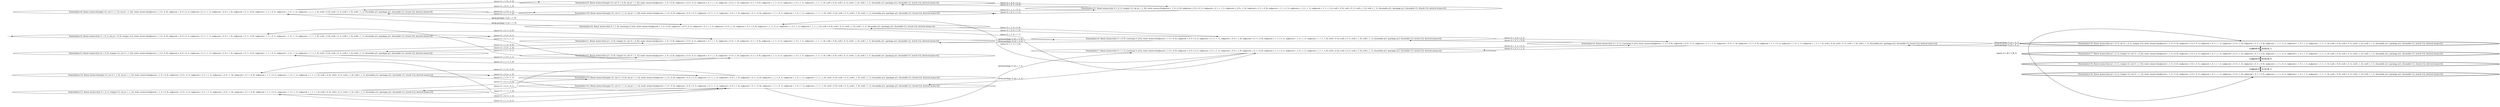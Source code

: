 digraph {
rankdir="LR"
s0[label="State(index=0, fluent atoms=[(at t1 c_0_1), (at p1 c_0_0), (empty t1)], static atoms=[(adjacent c_1_0 c_0_0), (adjacent c_0_0 c_0_1), (adjacent c_0_1 c_1_1), (adjacent c_0_0 c_1_0), (adjacent c_0_1 c_0_0), (adjacent c_1_1 c_0_1), (adjacent c_1_0 c_1_1), (adjacent c_1_1 c_1_0), (cell c_0_0), (cell c_0_1), (cell c_1_0), (cell c_1_1), (locatable p1), (package p1), (locatable t1), (truck t1)], derived atoms=[])"]
s1[label="State(index=1, fluent atoms=[(at p1 c_0_0), (empty t1), (at t1 c_0_0)], static atoms=[(adjacent c_1_0 c_0_0), (adjacent c_0_0 c_0_1), (adjacent c_0_1 c_1_1), (adjacent c_0_0 c_1_0), (adjacent c_0_1 c_0_0), (adjacent c_1_1 c_0_1), (adjacent c_1_0 c_1_1), (adjacent c_1_1 c_1_0), (cell c_0_0), (cell c_0_1), (cell c_1_0), (cell c_1_1), (locatable p1), (package p1), (locatable t1), (truck t1)], derived atoms=[])"]
s2[label="State(index=2, fluent atoms=[(at p1 c_0_0), (empty t1), (at t1 c_1_1)], static atoms=[(adjacent c_1_0 c_0_0), (adjacent c_0_0 c_0_1), (adjacent c_0_1 c_1_1), (adjacent c_0_0 c_1_0), (adjacent c_0_1 c_0_0), (adjacent c_1_1 c_0_1), (adjacent c_1_0 c_1_1), (adjacent c_1_1 c_1_0), (cell c_0_0), (cell c_0_1), (cell c_1_0), (cell c_1_1), (locatable p1), (package p1), (locatable t1), (truck t1)], derived atoms=[])"]
s3[label="State(index=3, fluent atoms=[(at p1 c_0_0), (empty t1), (at t1 c_1_0)], static atoms=[(adjacent c_1_0 c_0_0), (adjacent c_0_0 c_0_1), (adjacent c_0_1 c_1_1), (adjacent c_0_0 c_1_0), (adjacent c_0_1 c_0_0), (adjacent c_1_1 c_0_1), (adjacent c_1_0 c_1_1), (adjacent c_1_1 c_1_0), (cell c_0_0), (cell c_0_1), (cell c_1_0), (cell c_1_1), (locatable p1), (package p1), (locatable t1), (truck t1)], derived atoms=[])"]
s4[label="State(index=4, fluent atoms=[(at t1 c_0_0), (carrying t1 p1)], static atoms=[(adjacent c_1_0 c_0_0), (adjacent c_0_0 c_0_1), (adjacent c_0_1 c_1_1), (adjacent c_0_0 c_1_0), (adjacent c_0_1 c_0_0), (adjacent c_1_1 c_0_1), (adjacent c_1_0 c_1_1), (adjacent c_1_1 c_1_0), (cell c_0_0), (cell c_0_1), (cell c_1_0), (cell c_1_1), (locatable p1), (package p1), (locatable t1), (truck t1)], derived atoms=[])"]
s5[label="State(index=5, fluent atoms=[(at t1 c_0_1), (carrying t1 p1)], static atoms=[(adjacent c_1_0 c_0_0), (adjacent c_0_0 c_0_1), (adjacent c_0_1 c_1_1), (adjacent c_0_0 c_1_0), (adjacent c_0_1 c_0_0), (adjacent c_1_1 c_0_1), (adjacent c_1_0 c_1_1), (adjacent c_1_1 c_1_0), (cell c_0_0), (cell c_0_1), (cell c_1_0), (cell c_1_1), (locatable p1), (package p1), (locatable t1), (truck t1)], derived atoms=[])"]
s6[label="State(index=6, fluent atoms=[(at t1 c_1_0), (carrying t1 p1)], static atoms=[(adjacent c_1_0 c_0_0), (adjacent c_0_0 c_0_1), (adjacent c_0_1 c_1_1), (adjacent c_0_0 c_1_0), (adjacent c_0_1 c_0_0), (adjacent c_1_1 c_0_1), (adjacent c_1_0 c_1_1), (adjacent c_1_1 c_1_0), (cell c_0_0), (cell c_0_1), (cell c_1_0), (cell c_1_1), (locatable p1), (package p1), (locatable t1), (truck t1)], derived atoms=[])"]
s7[label="State(index=7, fluent atoms=[(at t1 c_1_1), (carrying t1 p1)], static atoms=[(adjacent c_1_0 c_0_0), (adjacent c_0_0 c_0_1), (adjacent c_0_1 c_1_1), (adjacent c_0_0 c_1_0), (adjacent c_0_1 c_0_0), (adjacent c_1_1 c_0_1), (adjacent c_1_0 c_1_1), (adjacent c_1_1 c_1_0), (cell c_0_0), (cell c_0_1), (cell c_1_0), (cell c_1_1), (locatable p1), (package p1), (locatable t1), (truck t1)], derived atoms=[])"]
s8[label="State(index=8, fluent atoms=[(empty t1), (at t1 c_1_0), (at p1 c_1_0)], static atoms=[(adjacent c_1_0 c_0_0), (adjacent c_0_0 c_0_1), (adjacent c_0_1 c_1_1), (adjacent c_0_0 c_1_0), (adjacent c_0_1 c_0_0), (adjacent c_1_1 c_0_1), (adjacent c_1_0 c_1_1), (adjacent c_1_1 c_1_0), (cell c_0_0), (cell c_0_1), (cell c_1_0), (cell c_1_1), (locatable p1), (package p1), (locatable t1), (truck t1)], derived atoms=[])"]
s9[label="State(index=9, fluent atoms=[(empty t1), (at t1 c_0_0), (at p1 c_1_0)], static atoms=[(adjacent c_1_0 c_0_0), (adjacent c_0_0 c_0_1), (adjacent c_0_1 c_1_1), (adjacent c_0_0 c_1_0), (adjacent c_0_1 c_0_0), (adjacent c_1_1 c_0_1), (adjacent c_1_0 c_1_1), (adjacent c_1_1 c_1_0), (cell c_0_0), (cell c_0_1), (cell c_1_0), (cell c_1_1), (locatable p1), (package p1), (locatable t1), (truck t1)], derived atoms=[])"]
s10[label="State(index=10, fluent atoms=[(empty t1), (at t1 c_1_1), (at p1 c_1_0)], static atoms=[(adjacent c_1_0 c_0_0), (adjacent c_0_0 c_0_1), (adjacent c_0_1 c_1_1), (adjacent c_0_0 c_1_0), (adjacent c_0_1 c_0_0), (adjacent c_1_1 c_0_1), (adjacent c_1_0 c_1_1), (adjacent c_1_1 c_1_0), (cell c_0_0), (cell c_0_1), (cell c_1_0), (cell c_1_1), (locatable p1), (package p1), (locatable t1), (truck t1)], derived atoms=[])"]
s11[label="State(index=11, fluent atoms=[(at t1 c_0_1), (empty t1), (at p1 c_1_0)], static atoms=[(adjacent c_1_0 c_0_0), (adjacent c_0_0 c_0_1), (adjacent c_0_1 c_1_1), (adjacent c_0_0 c_1_0), (adjacent c_0_1 c_0_0), (adjacent c_1_1 c_0_1), (adjacent c_1_0 c_1_1), (adjacent c_1_1 c_1_0), (cell c_0_0), (cell c_0_1), (cell c_1_0), (cell c_1_1), (locatable p1), (package p1), (locatable t1), (truck t1)], derived atoms=[])"]
s12[label="State(index=12, fluent atoms=[(empty t1), (at t1 c_1_1), (at p1 c_1_1)], static atoms=[(adjacent c_1_0 c_0_0), (adjacent c_0_0 c_0_1), (adjacent c_0_1 c_1_1), (adjacent c_0_0 c_1_0), (adjacent c_0_1 c_0_0), (adjacent c_1_1 c_0_1), (adjacent c_1_0 c_1_1), (adjacent c_1_1 c_1_0), (cell c_0_0), (cell c_0_1), (cell c_1_0), (cell c_1_1), (locatable p1), (package p1), (locatable t1), (truck t1)], derived atoms=[])"]
s13[label="State(index=13, fluent atoms=[(at t1 c_0_1), (empty t1), (at p1 c_1_1)], static atoms=[(adjacent c_1_0 c_0_0), (adjacent c_0_0 c_0_1), (adjacent c_0_1 c_1_1), (adjacent c_0_0 c_1_0), (adjacent c_0_1 c_0_0), (adjacent c_1_1 c_0_1), (adjacent c_1_0 c_1_1), (adjacent c_1_1 c_1_0), (cell c_0_0), (cell c_0_1), (cell c_1_0), (cell c_1_1), (locatable p1), (package p1), (locatable t1), (truck t1)], derived atoms=[])"]
s14[label="State(index=14, fluent atoms=[(empty t1), (at t1 c_1_0), (at p1 c_1_1)], static atoms=[(adjacent c_1_0 c_0_0), (adjacent c_0_0 c_0_1), (adjacent c_0_1 c_1_1), (adjacent c_0_0 c_1_0), (adjacent c_0_1 c_0_0), (adjacent c_1_1 c_0_1), (adjacent c_1_0 c_1_1), (adjacent c_1_1 c_1_0), (cell c_0_0), (cell c_0_1), (cell c_1_0), (cell c_1_1), (locatable p1), (package p1), (locatable t1), (truck t1)], derived atoms=[])"]
s15[label="State(index=15, fluent atoms=[(empty t1), (at t1 c_0_0), (at p1 c_1_1)], static atoms=[(adjacent c_1_0 c_0_0), (adjacent c_0_0 c_0_1), (adjacent c_0_1 c_1_1), (adjacent c_0_0 c_1_0), (adjacent c_0_1 c_0_0), (adjacent c_1_1 c_0_1), (adjacent c_1_0 c_1_1), (adjacent c_1_1 c_1_0), (cell c_0_0), (cell c_0_1), (cell c_1_0), (cell c_1_1), (locatable p1), (package p1), (locatable t1), (truck t1)], derived atoms=[])"]
s16[peripheries=2,label="State(index=16, fluent atoms=[(at p1 c_0_1), (at t1 c_0_1), (empty t1)], static atoms=[(adjacent c_1_0 c_0_0), (adjacent c_0_0 c_0_1), (adjacent c_0_1 c_1_1), (adjacent c_0_0 c_1_0), (adjacent c_0_1 c_0_0), (adjacent c_1_1 c_0_1), (adjacent c_1_0 c_1_1), (adjacent c_1_1 c_1_0), (cell c_0_0), (cell c_0_1), (cell c_1_0), (cell c_1_1), (locatable p1), (package p1), (locatable t1), (truck t1)], derived atoms=[])"]
s17[peripheries=2,label="State(index=17, fluent atoms=[(at p1 c_0_1), (empty t1), (at t1 c_0_0)], static atoms=[(adjacent c_1_0 c_0_0), (adjacent c_0_0 c_0_1), (adjacent c_0_1 c_1_1), (adjacent c_0_0 c_1_0), (adjacent c_0_1 c_0_0), (adjacent c_1_1 c_0_1), (adjacent c_1_0 c_1_1), (adjacent c_1_1 c_1_0), (cell c_0_0), (cell c_0_1), (cell c_1_0), (cell c_1_1), (locatable p1), (package p1), (locatable t1), (truck t1)], derived atoms=[])"]
s18[peripheries=2,label="State(index=18, fluent atoms=[(at p1 c_0_1), (empty t1), (at t1 c_1_1)], static atoms=[(adjacent c_1_0 c_0_0), (adjacent c_0_0 c_0_1), (adjacent c_0_1 c_1_1), (adjacent c_0_0 c_1_0), (adjacent c_0_1 c_0_0), (adjacent c_1_1 c_0_1), (adjacent c_1_0 c_1_1), (adjacent c_1_1 c_1_0), (cell c_0_0), (cell c_0_1), (cell c_1_0), (cell c_1_1), (locatable p1), (package p1), (locatable t1), (truck t1)], derived atoms=[])"]
s19[peripheries=2,label="State(index=19, fluent atoms=[(at p1 c_0_1), (empty t1), (at t1 c_1_0)], static atoms=[(adjacent c_1_0 c_0_0), (adjacent c_0_0 c_0_1), (adjacent c_0_1 c_1_1), (adjacent c_0_0 c_1_0), (adjacent c_0_1 c_0_0), (adjacent c_1_1 c_0_1), (adjacent c_1_0 c_1_1), (adjacent c_1_1 c_1_0), (cell c_0_0), (cell c_0_1), (cell c_1_0), (cell c_1_1), (locatable p1), (package p1), (locatable t1), (truck t1)], derived atoms=[])"]
Dangling [ label = "", style = invis ]
{ rank = same; Dangling }
Dangling -> s0
{ rank = same; s11}
{ rank = same; s2,s9,s10,s15}
{ rank = same; s0,s3,s8,s13,s14}
{ rank = same; s1,s6,s12}
{ rank = same; s4,s7}
{ rank = same; s5}
{ rank = same; s16,s17,s18,s19}
s0->s1 [label="(move t1 c_0_1 c_0_0)"]
s0->s2 [label="(move t1 c_0_1 c_1_1)"]
s2->s0 [label="(move t1 c_1_1 c_0_1)"]
s2->s3 [label="(move t1 c_1_1 c_1_0)"]
s3->s1 [label="(move t1 c_1_0 c_0_0)"]
s3->s2 [label="(move t1 c_1_0 c_1_1)"]
s1->s0 [label="(move t1 c_0_0 c_0_1)"]
s1->s3 [label="(move t1 c_0_0 c_1_0)"]
s1->s4 [label="(pick-package t1 p1 c_0_0)"]
s4->s5 [label="(move t1 c_0_0 c_0_1)"]
s4->s6 [label="(move t1 c_0_0 c_1_0)"]
s4->s1 [label="(drop-package t1 p1 c_0_0)"]
s6->s4 [label="(move t1 c_1_0 c_0_0)"]
s6->s7 [label="(move t1 c_1_0 c_1_1)"]
s6->s8 [label="(drop-package t1 p1 c_1_0)"]
s8->s9 [label="(move t1 c_1_0 c_0_0)"]
s8->s10 [label="(move t1 c_1_0 c_1_1)"]
s8->s6 [label="(pick-package t1 p1 c_1_0)"]
s10->s11 [label="(move t1 c_1_1 c_0_1)"]
s10->s8 [label="(move t1 c_1_1 c_1_0)"]
s11->s9 [label="(move t1 c_0_1 c_0_0)"]
s11->s10 [label="(move t1 c_0_1 c_1_1)"]
s9->s11 [label="(move t1 c_0_0 c_0_1)"]
s9->s8 [label="(move t1 c_0_0 c_1_0)"]
s7->s5 [label="(move t1 c_1_1 c_0_1)"]
s7->s6 [label="(move t1 c_1_1 c_1_0)"]
s7->s12 [label="(drop-package t1 p1 c_1_1)"]
s12->s13 [label="(move t1 c_1_1 c_0_1)"]
s12->s14 [label="(move t1 c_1_1 c_1_0)"]
s12->s7 [label="(pick-package t1 p1 c_1_1)"]
s14->s15 [label="(move t1 c_1_0 c_0_0)"]
s14->s12 [label="(move t1 c_1_0 c_1_1)"]
s15->s13 [label="(move t1 c_0_0 c_0_1)"]
s15->s14 [label="(move t1 c_0_0 c_1_0)"]
s13->s15 [label="(move t1 c_0_1 c_0_0)"]
s13->s12 [label="(move t1 c_0_1 c_1_1)"]
s5->s4 [label="(move t1 c_0_1 c_0_0)"]
s5->s7 [label="(move t1 c_0_1 c_1_1)"]
s5->s16 [label="(drop-package t1 p1 c_0_1)"]
s16->s17 [label="(move t1 c_0_1 c_0_0)"]
s16->s18 [label="(move t1 c_0_1 c_1_1)"]
s16->s5 [label="(pick-package t1 p1 c_0_1)"]
s18->s16 [label="(move t1 c_1_1 c_0_1)"]
s18->s19 [label="(move t1 c_1_1 c_1_0)"]
s19->s17 [label="(move t1 c_1_0 c_0_0)"]
s19->s18 [label="(move t1 c_1_0 c_1_1)"]
s17->s16 [label="(move t1 c_0_0 c_0_1)"]
s17->s19 [label="(move t1 c_0_0 c_1_0)"]
}
